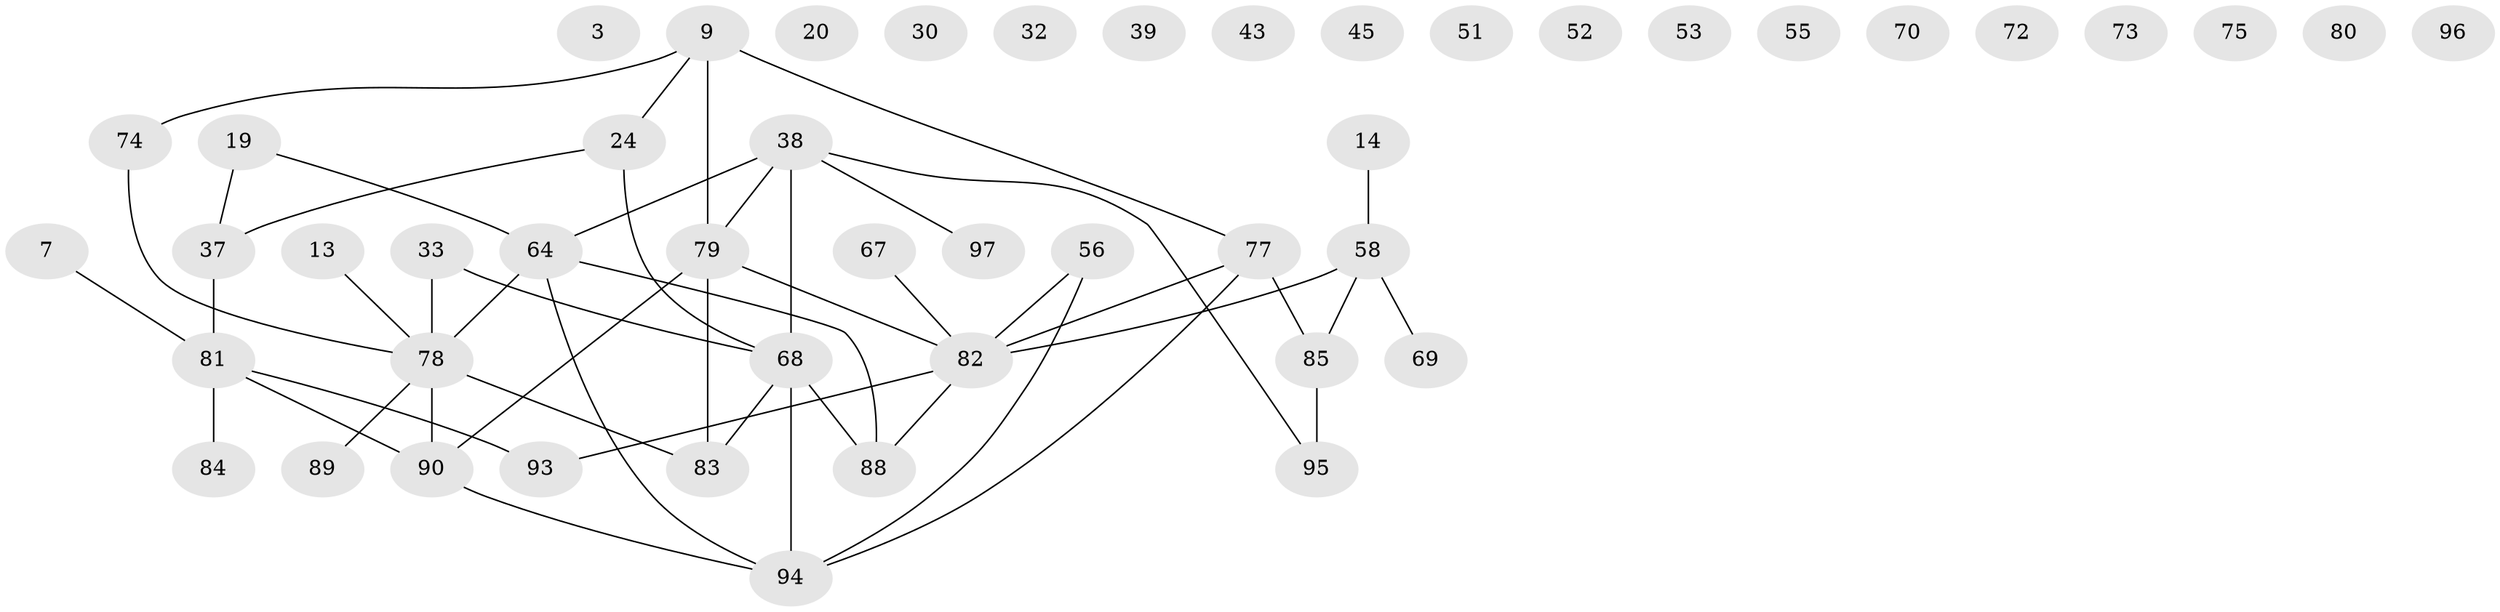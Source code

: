 // original degree distribution, {1: 0.26804123711340205, 0: 0.14432989690721648, 3: 0.17525773195876287, 4: 0.12371134020618557, 5: 0.07216494845360824, 2: 0.1958762886597938, 6: 0.020618556701030927}
// Generated by graph-tools (version 1.1) at 2025/42/03/04/25 21:42:18]
// undirected, 48 vertices, 48 edges
graph export_dot {
graph [start="1"]
  node [color=gray90,style=filled];
  3;
  7;
  9;
  13;
  14;
  19 [super="+10"];
  20;
  24;
  30;
  32;
  33;
  37;
  38 [super="+4"];
  39;
  43;
  45;
  51;
  52;
  53;
  55;
  56;
  58 [super="+47"];
  64 [super="+23+31"];
  67;
  68 [super="+62"];
  69;
  70 [super="+61"];
  72 [super="+1"];
  73;
  74;
  75;
  77 [super="+21+25"];
  78 [super="+57+63"];
  79 [super="+17+44"];
  80 [super="+11"];
  81 [super="+29"];
  82 [super="+28+42+46+54"];
  83 [super="+60"];
  84;
  85;
  88 [super="+65"];
  89 [super="+6"];
  90 [super="+48+49+87"];
  93 [super="+27+26+91"];
  94;
  95 [super="+5+71+50+15+59+66+86+92"];
  96;
  97;
  7 -- 81;
  9 -- 24;
  9 -- 74;
  9 -- 79 [weight=2];
  9 -- 77;
  13 -- 78;
  14 -- 58;
  19 -- 37 [weight=2];
  19 -- 64;
  24 -- 37;
  24 -- 68;
  33 -- 68;
  33 -- 78;
  37 -- 81 [weight=2];
  38 -- 97;
  38 -- 68;
  38 -- 79 [weight=2];
  38 -- 64;
  38 -- 95;
  56 -- 94;
  56 -- 82;
  58 -- 85 [weight=2];
  58 -- 69;
  58 -- 82 [weight=2];
  64 -- 88;
  64 -- 94;
  64 -- 78 [weight=2];
  67 -- 82;
  68 -- 88;
  68 -- 94 [weight=2];
  68 -- 83;
  74 -- 78;
  77 -- 85;
  77 -- 82;
  77 -- 94;
  78 -- 89;
  78 -- 90;
  78 -- 83;
  79 -- 83;
  79 -- 90;
  79 -- 82;
  81 -- 84;
  81 -- 90;
  81 -- 93;
  82 -- 88;
  82 -- 93;
  85 -- 95;
  90 -- 94;
}
